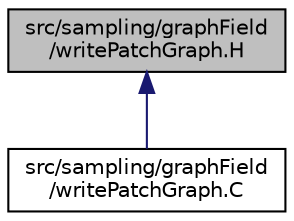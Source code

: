 digraph "src/sampling/graphField/writePatchGraph.H"
{
  bgcolor="transparent";
  edge [fontname="Helvetica",fontsize="10",labelfontname="Helvetica",labelfontsize="10"];
  node [fontname="Helvetica",fontsize="10",shape=record];
  Node73 [label="src/sampling/graphField\l/writePatchGraph.H",height=0.2,width=0.4,color="black", fillcolor="grey75", style="filled", fontcolor="black"];
  Node73 -> Node74 [dir="back",color="midnightblue",fontsize="10",style="solid",fontname="Helvetica"];
  Node74 [label="src/sampling/graphField\l/writePatchGraph.C",height=0.2,width=0.4,color="black",URL="$a14867.html"];
}
